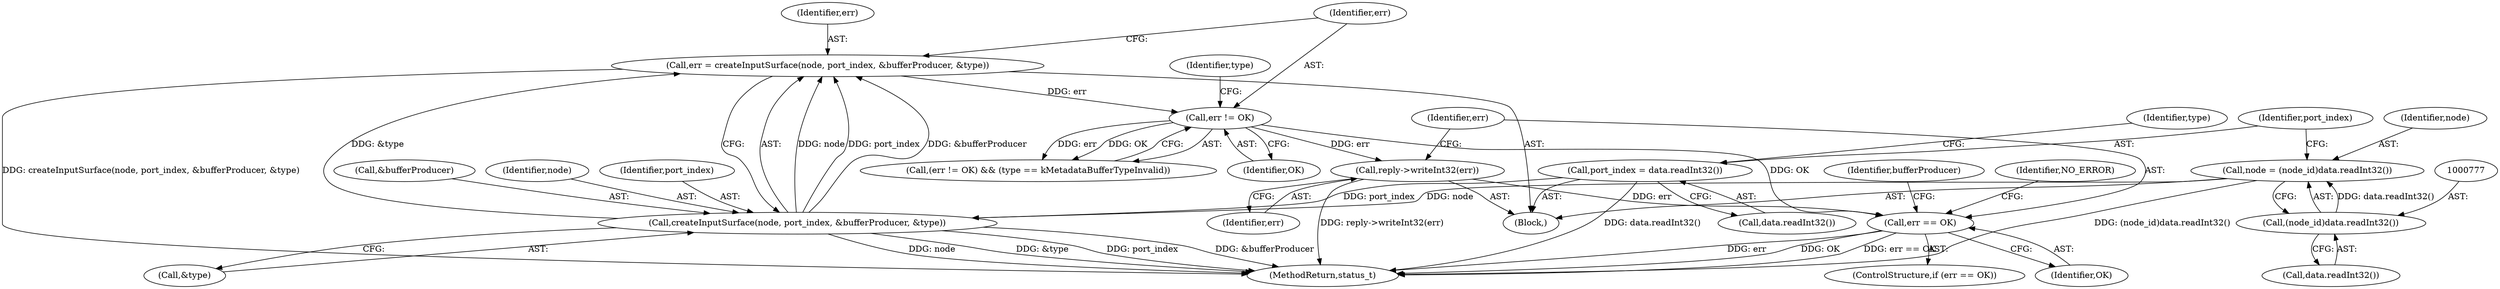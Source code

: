 digraph "0_Android_0bb5ced60304da7f61478ffd359e7ba65d72f181@API" {
"1000812" [label="(Call,reply->writeInt32(err))"];
"1000800" [label="(Call,err != OK)"];
"1000789" [label="(Call,err = createInputSurface(node, port_index, &bufferProducer, &type))"];
"1000791" [label="(Call,createInputSurface(node, port_index, &bufferProducer, &type))"];
"1000774" [label="(Call,node = (node_id)data.readInt32())"];
"1000776" [label="(Call,(node_id)data.readInt32())"];
"1000780" [label="(Call,port_index = data.readInt32())"];
"1000815" [label="(Call,err == OK)"];
"1000781" [label="(Identifier,port_index)"];
"1000812" [label="(Call,reply->writeInt32(err))"];
"1000815" [label="(Call,err == OK)"];
"1001337" [label="(MethodReturn,status_t)"];
"1000789" [label="(Call,err = createInputSurface(node, port_index, &bufferProducer, &type))"];
"1000774" [label="(Call,node = (node_id)data.readInt32())"];
"1000821" [label="(Identifier,bufferProducer)"];
"1000790" [label="(Identifier,err)"];
"1000776" [label="(Call,(node_id)data.readInt32())"];
"1000786" [label="(Identifier,type)"];
"1000796" [label="(Call,&type)"];
"1000782" [label="(Call,data.readInt32())"];
"1000768" [label="(Block,)"];
"1000804" [label="(Identifier,type)"];
"1000794" [label="(Call,&bufferProducer)"];
"1000778" [label="(Call,data.readInt32())"];
"1000814" [label="(ControlStructure,if (err == OK))"];
"1000792" [label="(Identifier,node)"];
"1000800" [label="(Call,err != OK)"];
"1000791" [label="(Call,createInputSurface(node, port_index, &bufferProducer, &type))"];
"1000775" [label="(Identifier,node)"];
"1000817" [label="(Identifier,OK)"];
"1000802" [label="(Identifier,OK)"];
"1000799" [label="(Call,(err != OK) && (type == kMetadataBufferTypeInvalid))"];
"1000823" [label="(Identifier,NO_ERROR)"];
"1000813" [label="(Identifier,err)"];
"1000816" [label="(Identifier,err)"];
"1000801" [label="(Identifier,err)"];
"1000793" [label="(Identifier,port_index)"];
"1000780" [label="(Call,port_index = data.readInt32())"];
"1000812" -> "1000768"  [label="AST: "];
"1000812" -> "1000813"  [label="CFG: "];
"1000813" -> "1000812"  [label="AST: "];
"1000816" -> "1000812"  [label="CFG: "];
"1000812" -> "1001337"  [label="DDG: reply->writeInt32(err)"];
"1000800" -> "1000812"  [label="DDG: err"];
"1000812" -> "1000815"  [label="DDG: err"];
"1000800" -> "1000799"  [label="AST: "];
"1000800" -> "1000802"  [label="CFG: "];
"1000801" -> "1000800"  [label="AST: "];
"1000802" -> "1000800"  [label="AST: "];
"1000804" -> "1000800"  [label="CFG: "];
"1000799" -> "1000800"  [label="CFG: "];
"1000800" -> "1000799"  [label="DDG: err"];
"1000800" -> "1000799"  [label="DDG: OK"];
"1000789" -> "1000800"  [label="DDG: err"];
"1000800" -> "1000815"  [label="DDG: OK"];
"1000789" -> "1000768"  [label="AST: "];
"1000789" -> "1000791"  [label="CFG: "];
"1000790" -> "1000789"  [label="AST: "];
"1000791" -> "1000789"  [label="AST: "];
"1000801" -> "1000789"  [label="CFG: "];
"1000789" -> "1001337"  [label="DDG: createInputSurface(node, port_index, &bufferProducer, &type)"];
"1000791" -> "1000789"  [label="DDG: node"];
"1000791" -> "1000789"  [label="DDG: port_index"];
"1000791" -> "1000789"  [label="DDG: &bufferProducer"];
"1000791" -> "1000789"  [label="DDG: &type"];
"1000791" -> "1000796"  [label="CFG: "];
"1000792" -> "1000791"  [label="AST: "];
"1000793" -> "1000791"  [label="AST: "];
"1000794" -> "1000791"  [label="AST: "];
"1000796" -> "1000791"  [label="AST: "];
"1000791" -> "1001337"  [label="DDG: node"];
"1000791" -> "1001337"  [label="DDG: &type"];
"1000791" -> "1001337"  [label="DDG: port_index"];
"1000791" -> "1001337"  [label="DDG: &bufferProducer"];
"1000774" -> "1000791"  [label="DDG: node"];
"1000780" -> "1000791"  [label="DDG: port_index"];
"1000774" -> "1000768"  [label="AST: "];
"1000774" -> "1000776"  [label="CFG: "];
"1000775" -> "1000774"  [label="AST: "];
"1000776" -> "1000774"  [label="AST: "];
"1000781" -> "1000774"  [label="CFG: "];
"1000774" -> "1001337"  [label="DDG: (node_id)data.readInt32()"];
"1000776" -> "1000774"  [label="DDG: data.readInt32()"];
"1000776" -> "1000778"  [label="CFG: "];
"1000777" -> "1000776"  [label="AST: "];
"1000778" -> "1000776"  [label="AST: "];
"1000780" -> "1000768"  [label="AST: "];
"1000780" -> "1000782"  [label="CFG: "];
"1000781" -> "1000780"  [label="AST: "];
"1000782" -> "1000780"  [label="AST: "];
"1000786" -> "1000780"  [label="CFG: "];
"1000780" -> "1001337"  [label="DDG: data.readInt32()"];
"1000815" -> "1000814"  [label="AST: "];
"1000815" -> "1000817"  [label="CFG: "];
"1000816" -> "1000815"  [label="AST: "];
"1000817" -> "1000815"  [label="AST: "];
"1000821" -> "1000815"  [label="CFG: "];
"1000823" -> "1000815"  [label="CFG: "];
"1000815" -> "1001337"  [label="DDG: err"];
"1000815" -> "1001337"  [label="DDG: OK"];
"1000815" -> "1001337"  [label="DDG: err == OK"];
}
